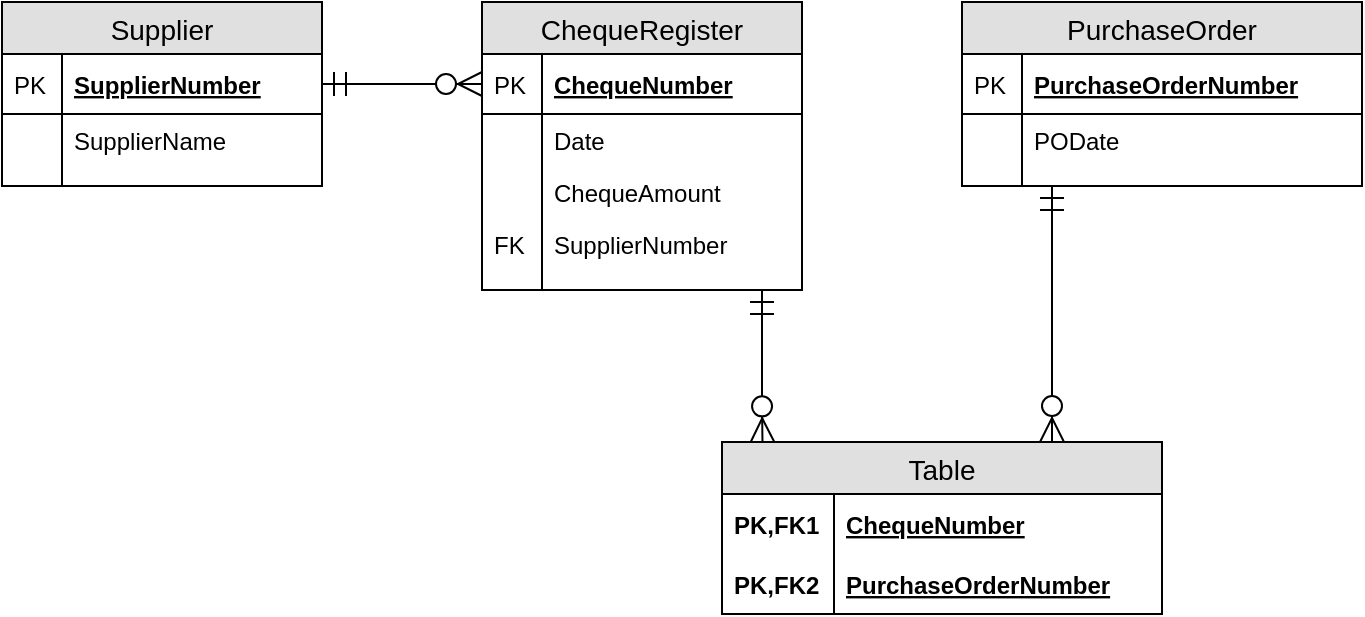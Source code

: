 <mxfile version="11.2.9" type="device" pages="1"><diagram id="MDkorAzDEMyQ7m9oP6Kw" name="ChequeRegister"><mxGraphModel dx="885" dy="520" grid="1" gridSize="10" guides="1" tooltips="1" connect="1" arrows="1" fold="1" page="1" pageScale="1" pageWidth="850" pageHeight="1100" math="0" shadow="0"><root><mxCell id="0"/><mxCell id="1" parent="0"/><mxCell id="bLPAE4UNuEINjQeG-Z1q-1" value="Supplier" style="swimlane;fontStyle=0;childLayout=stackLayout;horizontal=1;startSize=26;fillColor=#e0e0e0;horizontalStack=0;resizeParent=1;resizeParentMax=0;resizeLast=0;collapsible=1;marginBottom=0;swimlaneFillColor=#ffffff;align=center;fontSize=14;" vertex="1" parent="1"><mxGeometry x="40" y="40" width="160" height="92" as="geometry"/></mxCell><mxCell id="bLPAE4UNuEINjQeG-Z1q-2" value="SupplierNumber" style="shape=partialRectangle;top=0;left=0;right=0;bottom=1;align=left;verticalAlign=middle;fillColor=none;spacingLeft=34;spacingRight=4;overflow=hidden;rotatable=0;points=[[0,0.5],[1,0.5]];portConstraint=eastwest;dropTarget=0;fontStyle=5;fontSize=12;" vertex="1" parent="bLPAE4UNuEINjQeG-Z1q-1"><mxGeometry y="26" width="160" height="30" as="geometry"/></mxCell><mxCell id="bLPAE4UNuEINjQeG-Z1q-3" value="PK" style="shape=partialRectangle;top=0;left=0;bottom=0;fillColor=none;align=left;verticalAlign=middle;spacingLeft=4;spacingRight=4;overflow=hidden;rotatable=0;points=[];portConstraint=eastwest;part=1;fontSize=12;" vertex="1" connectable="0" parent="bLPAE4UNuEINjQeG-Z1q-2"><mxGeometry width="30" height="30" as="geometry"/></mxCell><mxCell id="bLPAE4UNuEINjQeG-Z1q-4" value="SupplierName" style="shape=partialRectangle;top=0;left=0;right=0;bottom=0;align=left;verticalAlign=top;fillColor=none;spacingLeft=34;spacingRight=4;overflow=hidden;rotatable=0;points=[[0,0.5],[1,0.5]];portConstraint=eastwest;dropTarget=0;fontSize=12;" vertex="1" parent="bLPAE4UNuEINjQeG-Z1q-1"><mxGeometry y="56" width="160" height="26" as="geometry"/></mxCell><mxCell id="bLPAE4UNuEINjQeG-Z1q-5" value="" style="shape=partialRectangle;top=0;left=0;bottom=0;fillColor=none;align=left;verticalAlign=top;spacingLeft=4;spacingRight=4;overflow=hidden;rotatable=0;points=[];portConstraint=eastwest;part=1;fontSize=12;" vertex="1" connectable="0" parent="bLPAE4UNuEINjQeG-Z1q-4"><mxGeometry width="30" height="26" as="geometry"/></mxCell><mxCell id="bLPAE4UNuEINjQeG-Z1q-10" value="" style="shape=partialRectangle;top=0;left=0;right=0;bottom=0;align=left;verticalAlign=top;fillColor=none;spacingLeft=34;spacingRight=4;overflow=hidden;rotatable=0;points=[[0,0.5],[1,0.5]];portConstraint=eastwest;dropTarget=0;fontSize=12;" vertex="1" parent="bLPAE4UNuEINjQeG-Z1q-1"><mxGeometry y="82" width="160" height="10" as="geometry"/></mxCell><mxCell id="bLPAE4UNuEINjQeG-Z1q-11" value="" style="shape=partialRectangle;top=0;left=0;bottom=0;fillColor=none;align=left;verticalAlign=top;spacingLeft=4;spacingRight=4;overflow=hidden;rotatable=0;points=[];portConstraint=eastwest;part=1;fontSize=12;" vertex="1" connectable="0" parent="bLPAE4UNuEINjQeG-Z1q-10"><mxGeometry width="30" height="10" as="geometry"/></mxCell><mxCell id="bLPAE4UNuEINjQeG-Z1q-60" style="edgeStyle=orthogonalEdgeStyle;rounded=0;orthogonalLoop=1;jettySize=auto;html=1;entryX=0.092;entryY=0.002;entryDx=0;entryDy=0;entryPerimeter=0;startArrow=ERmandOne;startFill=0;startSize=10;endArrow=ERzeroToMany;endFill=1;endSize=10;" edge="1" parent="1" source="bLPAE4UNuEINjQeG-Z1q-12" target="bLPAE4UNuEINjQeG-Z1q-52"><mxGeometry relative="1" as="geometry"><Array as="points"><mxPoint x="420" y="240"/><mxPoint x="420" y="240"/></Array></mxGeometry></mxCell><mxCell id="bLPAE4UNuEINjQeG-Z1q-12" value="ChequeRegister" style="swimlane;fontStyle=0;childLayout=stackLayout;horizontal=1;startSize=26;fillColor=#e0e0e0;horizontalStack=0;resizeParent=1;resizeParentMax=0;resizeLast=0;collapsible=1;marginBottom=0;swimlaneFillColor=#ffffff;align=center;fontSize=14;" vertex="1" parent="1"><mxGeometry x="280" y="40" width="160" height="144" as="geometry"/></mxCell><mxCell id="bLPAE4UNuEINjQeG-Z1q-13" value="ChequeNumber" style="shape=partialRectangle;top=0;left=0;right=0;bottom=1;align=left;verticalAlign=middle;fillColor=none;spacingLeft=34;spacingRight=4;overflow=hidden;rotatable=0;points=[[0,0.5],[1,0.5]];portConstraint=eastwest;dropTarget=0;fontStyle=5;fontSize=12;" vertex="1" parent="bLPAE4UNuEINjQeG-Z1q-12"><mxGeometry y="26" width="160" height="30" as="geometry"/></mxCell><mxCell id="bLPAE4UNuEINjQeG-Z1q-14" value="PK" style="shape=partialRectangle;top=0;left=0;bottom=0;fillColor=none;align=left;verticalAlign=middle;spacingLeft=4;spacingRight=4;overflow=hidden;rotatable=0;points=[];portConstraint=eastwest;part=1;fontSize=12;" vertex="1" connectable="0" parent="bLPAE4UNuEINjQeG-Z1q-13"><mxGeometry width="30" height="30" as="geometry"/></mxCell><mxCell id="bLPAE4UNuEINjQeG-Z1q-15" value="Date" style="shape=partialRectangle;top=0;left=0;right=0;bottom=0;align=left;verticalAlign=top;fillColor=none;spacingLeft=34;spacingRight=4;overflow=hidden;rotatable=0;points=[[0,0.5],[1,0.5]];portConstraint=eastwest;dropTarget=0;fontSize=12;" vertex="1" parent="bLPAE4UNuEINjQeG-Z1q-12"><mxGeometry y="56" width="160" height="26" as="geometry"/></mxCell><mxCell id="bLPAE4UNuEINjQeG-Z1q-16" value="" style="shape=partialRectangle;top=0;left=0;bottom=0;fillColor=none;align=left;verticalAlign=top;spacingLeft=4;spacingRight=4;overflow=hidden;rotatable=0;points=[];portConstraint=eastwest;part=1;fontSize=12;" vertex="1" connectable="0" parent="bLPAE4UNuEINjQeG-Z1q-15"><mxGeometry width="30" height="26" as="geometry"/></mxCell><mxCell id="bLPAE4UNuEINjQeG-Z1q-17" value="ChequeAmount" style="shape=partialRectangle;top=0;left=0;right=0;bottom=0;align=left;verticalAlign=top;fillColor=none;spacingLeft=34;spacingRight=4;overflow=hidden;rotatable=0;points=[[0,0.5],[1,0.5]];portConstraint=eastwest;dropTarget=0;fontSize=12;" vertex="1" parent="bLPAE4UNuEINjQeG-Z1q-12"><mxGeometry y="82" width="160" height="26" as="geometry"/></mxCell><mxCell id="bLPAE4UNuEINjQeG-Z1q-18" value="" style="shape=partialRectangle;top=0;left=0;bottom=0;fillColor=none;align=left;verticalAlign=top;spacingLeft=4;spacingRight=4;overflow=hidden;rotatable=0;points=[];portConstraint=eastwest;part=1;fontSize=12;" vertex="1" connectable="0" parent="bLPAE4UNuEINjQeG-Z1q-17"><mxGeometry width="30" height="26" as="geometry"/></mxCell><mxCell id="bLPAE4UNuEINjQeG-Z1q-19" value="SupplierNumber" style="shape=partialRectangle;top=0;left=0;right=0;bottom=0;align=left;verticalAlign=top;fillColor=none;spacingLeft=34;spacingRight=4;overflow=hidden;rotatable=0;points=[[0,0.5],[1,0.5]];portConstraint=eastwest;dropTarget=0;fontSize=12;" vertex="1" parent="bLPAE4UNuEINjQeG-Z1q-12"><mxGeometry y="108" width="160" height="26" as="geometry"/></mxCell><mxCell id="bLPAE4UNuEINjQeG-Z1q-20" value="FK" style="shape=partialRectangle;top=0;left=0;bottom=0;fillColor=none;align=left;verticalAlign=top;spacingLeft=4;spacingRight=4;overflow=hidden;rotatable=0;points=[];portConstraint=eastwest;part=1;fontSize=12;" vertex="1" connectable="0" parent="bLPAE4UNuEINjQeG-Z1q-19"><mxGeometry width="30" height="26" as="geometry"/></mxCell><mxCell id="bLPAE4UNuEINjQeG-Z1q-21" value="" style="shape=partialRectangle;top=0;left=0;right=0;bottom=0;align=left;verticalAlign=top;fillColor=none;spacingLeft=34;spacingRight=4;overflow=hidden;rotatable=0;points=[[0,0.5],[1,0.5]];portConstraint=eastwest;dropTarget=0;fontSize=12;" vertex="1" parent="bLPAE4UNuEINjQeG-Z1q-12"><mxGeometry y="134" width="160" height="10" as="geometry"/></mxCell><mxCell id="bLPAE4UNuEINjQeG-Z1q-22" value="" style="shape=partialRectangle;top=0;left=0;bottom=0;fillColor=none;align=left;verticalAlign=top;spacingLeft=4;spacingRight=4;overflow=hidden;rotatable=0;points=[];portConstraint=eastwest;part=1;fontSize=12;" vertex="1" connectable="0" parent="bLPAE4UNuEINjQeG-Z1q-21"><mxGeometry width="30" height="10" as="geometry"/></mxCell><mxCell id="bLPAE4UNuEINjQeG-Z1q-27" style="edgeStyle=orthogonalEdgeStyle;rounded=0;orthogonalLoop=1;jettySize=auto;html=1;entryX=0;entryY=0.5;entryDx=0;entryDy=0;endArrow=ERzeroToMany;endFill=1;startArrow=ERmandOne;startFill=0;endSize=10;startSize=10;" edge="1" parent="1" source="bLPAE4UNuEINjQeG-Z1q-2" target="bLPAE4UNuEINjQeG-Z1q-13"><mxGeometry relative="1" as="geometry"/></mxCell><mxCell id="bLPAE4UNuEINjQeG-Z1q-59" style="edgeStyle=orthogonalEdgeStyle;rounded=0;orthogonalLoop=1;jettySize=auto;html=1;entryX=0.75;entryY=0;entryDx=0;entryDy=0;startArrow=ERmandOne;startFill=0;startSize=10;endArrow=ERzeroToMany;endFill=1;endSize=10;" edge="1" parent="1" source="bLPAE4UNuEINjQeG-Z1q-28" target="bLPAE4UNuEINjQeG-Z1q-52"><mxGeometry relative="1" as="geometry"><Array as="points"><mxPoint x="565" y="160"/><mxPoint x="565" y="160"/></Array></mxGeometry></mxCell><mxCell id="bLPAE4UNuEINjQeG-Z1q-28" value="PurchaseOrder" style="swimlane;fontStyle=0;childLayout=stackLayout;horizontal=1;startSize=26;fillColor=#e0e0e0;horizontalStack=0;resizeParent=1;resizeParentMax=0;resizeLast=0;collapsible=1;marginBottom=0;swimlaneFillColor=#ffffff;align=center;fontSize=14;" vertex="1" parent="1"><mxGeometry x="520" y="40" width="200" height="92" as="geometry"/></mxCell><mxCell id="bLPAE4UNuEINjQeG-Z1q-29" value="PurchaseOrderNumber" style="shape=partialRectangle;top=0;left=0;right=0;bottom=1;align=left;verticalAlign=middle;fillColor=none;spacingLeft=34;spacingRight=4;overflow=hidden;rotatable=0;points=[[0,0.5],[1,0.5]];portConstraint=eastwest;dropTarget=0;fontStyle=5;fontSize=12;" vertex="1" parent="bLPAE4UNuEINjQeG-Z1q-28"><mxGeometry y="26" width="200" height="30" as="geometry"/></mxCell><mxCell id="bLPAE4UNuEINjQeG-Z1q-30" value="PK" style="shape=partialRectangle;top=0;left=0;bottom=0;fillColor=none;align=left;verticalAlign=middle;spacingLeft=4;spacingRight=4;overflow=hidden;rotatable=0;points=[];portConstraint=eastwest;part=1;fontSize=12;" vertex="1" connectable="0" parent="bLPAE4UNuEINjQeG-Z1q-29"><mxGeometry width="30" height="30" as="geometry"/></mxCell><mxCell id="bLPAE4UNuEINjQeG-Z1q-31" value="PODate" style="shape=partialRectangle;top=0;left=0;right=0;bottom=0;align=left;verticalAlign=top;fillColor=none;spacingLeft=34;spacingRight=4;overflow=hidden;rotatable=0;points=[[0,0.5],[1,0.5]];portConstraint=eastwest;dropTarget=0;fontSize=12;" vertex="1" parent="bLPAE4UNuEINjQeG-Z1q-28"><mxGeometry y="56" width="200" height="26" as="geometry"/></mxCell><mxCell id="bLPAE4UNuEINjQeG-Z1q-32" value="" style="shape=partialRectangle;top=0;left=0;bottom=0;fillColor=none;align=left;verticalAlign=top;spacingLeft=4;spacingRight=4;overflow=hidden;rotatable=0;points=[];portConstraint=eastwest;part=1;fontSize=12;" vertex="1" connectable="0" parent="bLPAE4UNuEINjQeG-Z1q-31"><mxGeometry width="30" height="26" as="geometry"/></mxCell><mxCell id="bLPAE4UNuEINjQeG-Z1q-37" value="" style="shape=partialRectangle;top=0;left=0;right=0;bottom=0;align=left;verticalAlign=top;fillColor=none;spacingLeft=34;spacingRight=4;overflow=hidden;rotatable=0;points=[[0,0.5],[1,0.5]];portConstraint=eastwest;dropTarget=0;fontSize=12;" vertex="1" parent="bLPAE4UNuEINjQeG-Z1q-28"><mxGeometry y="82" width="200" height="10" as="geometry"/></mxCell><mxCell id="bLPAE4UNuEINjQeG-Z1q-38" value="" style="shape=partialRectangle;top=0;left=0;bottom=0;fillColor=none;align=left;verticalAlign=top;spacingLeft=4;spacingRight=4;overflow=hidden;rotatable=0;points=[];portConstraint=eastwest;part=1;fontSize=12;" vertex="1" connectable="0" parent="bLPAE4UNuEINjQeG-Z1q-37"><mxGeometry width="30" height="10" as="geometry"/></mxCell><mxCell id="bLPAE4UNuEINjQeG-Z1q-52" value="Table" style="swimlane;fontStyle=0;childLayout=stackLayout;horizontal=1;startSize=26;fillColor=#e0e0e0;horizontalStack=0;resizeParent=1;resizeParentMax=0;resizeLast=0;collapsible=1;marginBottom=0;swimlaneFillColor=#ffffff;align=center;fontSize=14;" vertex="1" parent="1"><mxGeometry x="400" y="260" width="220" height="86" as="geometry"/></mxCell><mxCell id="bLPAE4UNuEINjQeG-Z1q-53" value="ChequeNumber" style="shape=partialRectangle;top=0;left=0;right=0;bottom=0;align=left;verticalAlign=middle;fillColor=none;spacingLeft=60;spacingRight=4;overflow=hidden;rotatable=0;points=[[0,0.5],[1,0.5]];portConstraint=eastwest;dropTarget=0;fontStyle=5;fontSize=12;" vertex="1" parent="bLPAE4UNuEINjQeG-Z1q-52"><mxGeometry y="26" width="220" height="30" as="geometry"/></mxCell><mxCell id="bLPAE4UNuEINjQeG-Z1q-54" value="PK,FK1" style="shape=partialRectangle;fontStyle=1;top=0;left=0;bottom=0;fillColor=none;align=left;verticalAlign=middle;spacingLeft=4;spacingRight=4;overflow=hidden;rotatable=0;points=[];portConstraint=eastwest;part=1;fontSize=12;" vertex="1" connectable="0" parent="bLPAE4UNuEINjQeG-Z1q-53"><mxGeometry width="56" height="30" as="geometry"/></mxCell><mxCell id="bLPAE4UNuEINjQeG-Z1q-55" value="PurchaseOrderNumber" style="shape=partialRectangle;top=0;left=0;right=0;bottom=1;align=left;verticalAlign=middle;fillColor=none;spacingLeft=60;spacingRight=4;overflow=hidden;rotatable=0;points=[[0,0.5],[1,0.5]];portConstraint=eastwest;dropTarget=0;fontStyle=5;fontSize=12;" vertex="1" parent="bLPAE4UNuEINjQeG-Z1q-52"><mxGeometry y="56" width="220" height="30" as="geometry"/></mxCell><mxCell id="bLPAE4UNuEINjQeG-Z1q-56" value="PK,FK2" style="shape=partialRectangle;fontStyle=1;top=0;left=0;bottom=0;fillColor=none;align=left;verticalAlign=middle;spacingLeft=4;spacingRight=4;overflow=hidden;rotatable=0;points=[];portConstraint=eastwest;part=1;fontSize=12;" vertex="1" connectable="0" parent="bLPAE4UNuEINjQeG-Z1q-55"><mxGeometry width="56" height="30" as="geometry"/></mxCell></root></mxGraphModel></diagram></mxfile>